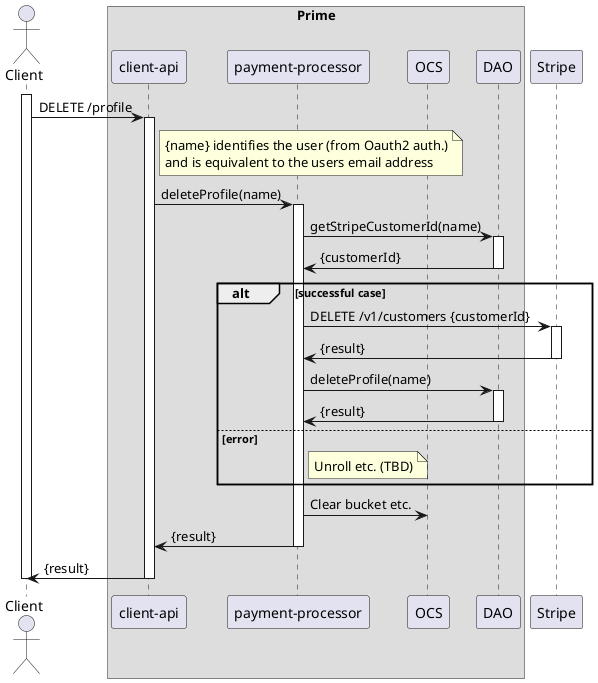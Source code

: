 @startuml

actor Client
participant Client

box "Prime"
    participant "client-api"
    participant "payment-processor"
    participant OCS
    participant DAO
end box
participant Stripe

activate Client

    Client -> "client-api": DELETE /profile
    activate "client-api"
    note right of "client-api"
       {name} identifies the user (from Oauth2 auth.)
       and is equivalent to the users email address
    end note

    "client-api" -> "payment-processor" : deleteProfile(name)
    activate "payment-processor"

    "payment-processor" -> DAO : getStripeCustomerId(name)
    activate DAO
    DAO -> "payment-processor" : {customerId}
    deactivate DAO

    alt successful case
       "payment-processor" -> Stripe : DELETE /v1/customers {customerId}
       activate Stripe
       "Stripe" -> "payment-processor" : {result}
       deactivate Stripe

       "payment-processor" -> DAO : deleteProfile(name)
       activate DAO
       DAO -> "payment-processor" : {result}
       deactivate DAO

    else error
       note right of "payment-processor" : Unroll etc. (TBD)

    end

    "payment-processor" -> OCS : Clear bucket etc.

    "payment-processor" -> "client-api" : {result}
    deactivate "payment-processor"

    "client-api" -> Client : {result}
    deactivate "client-api"

deactivate Client

@enduml
